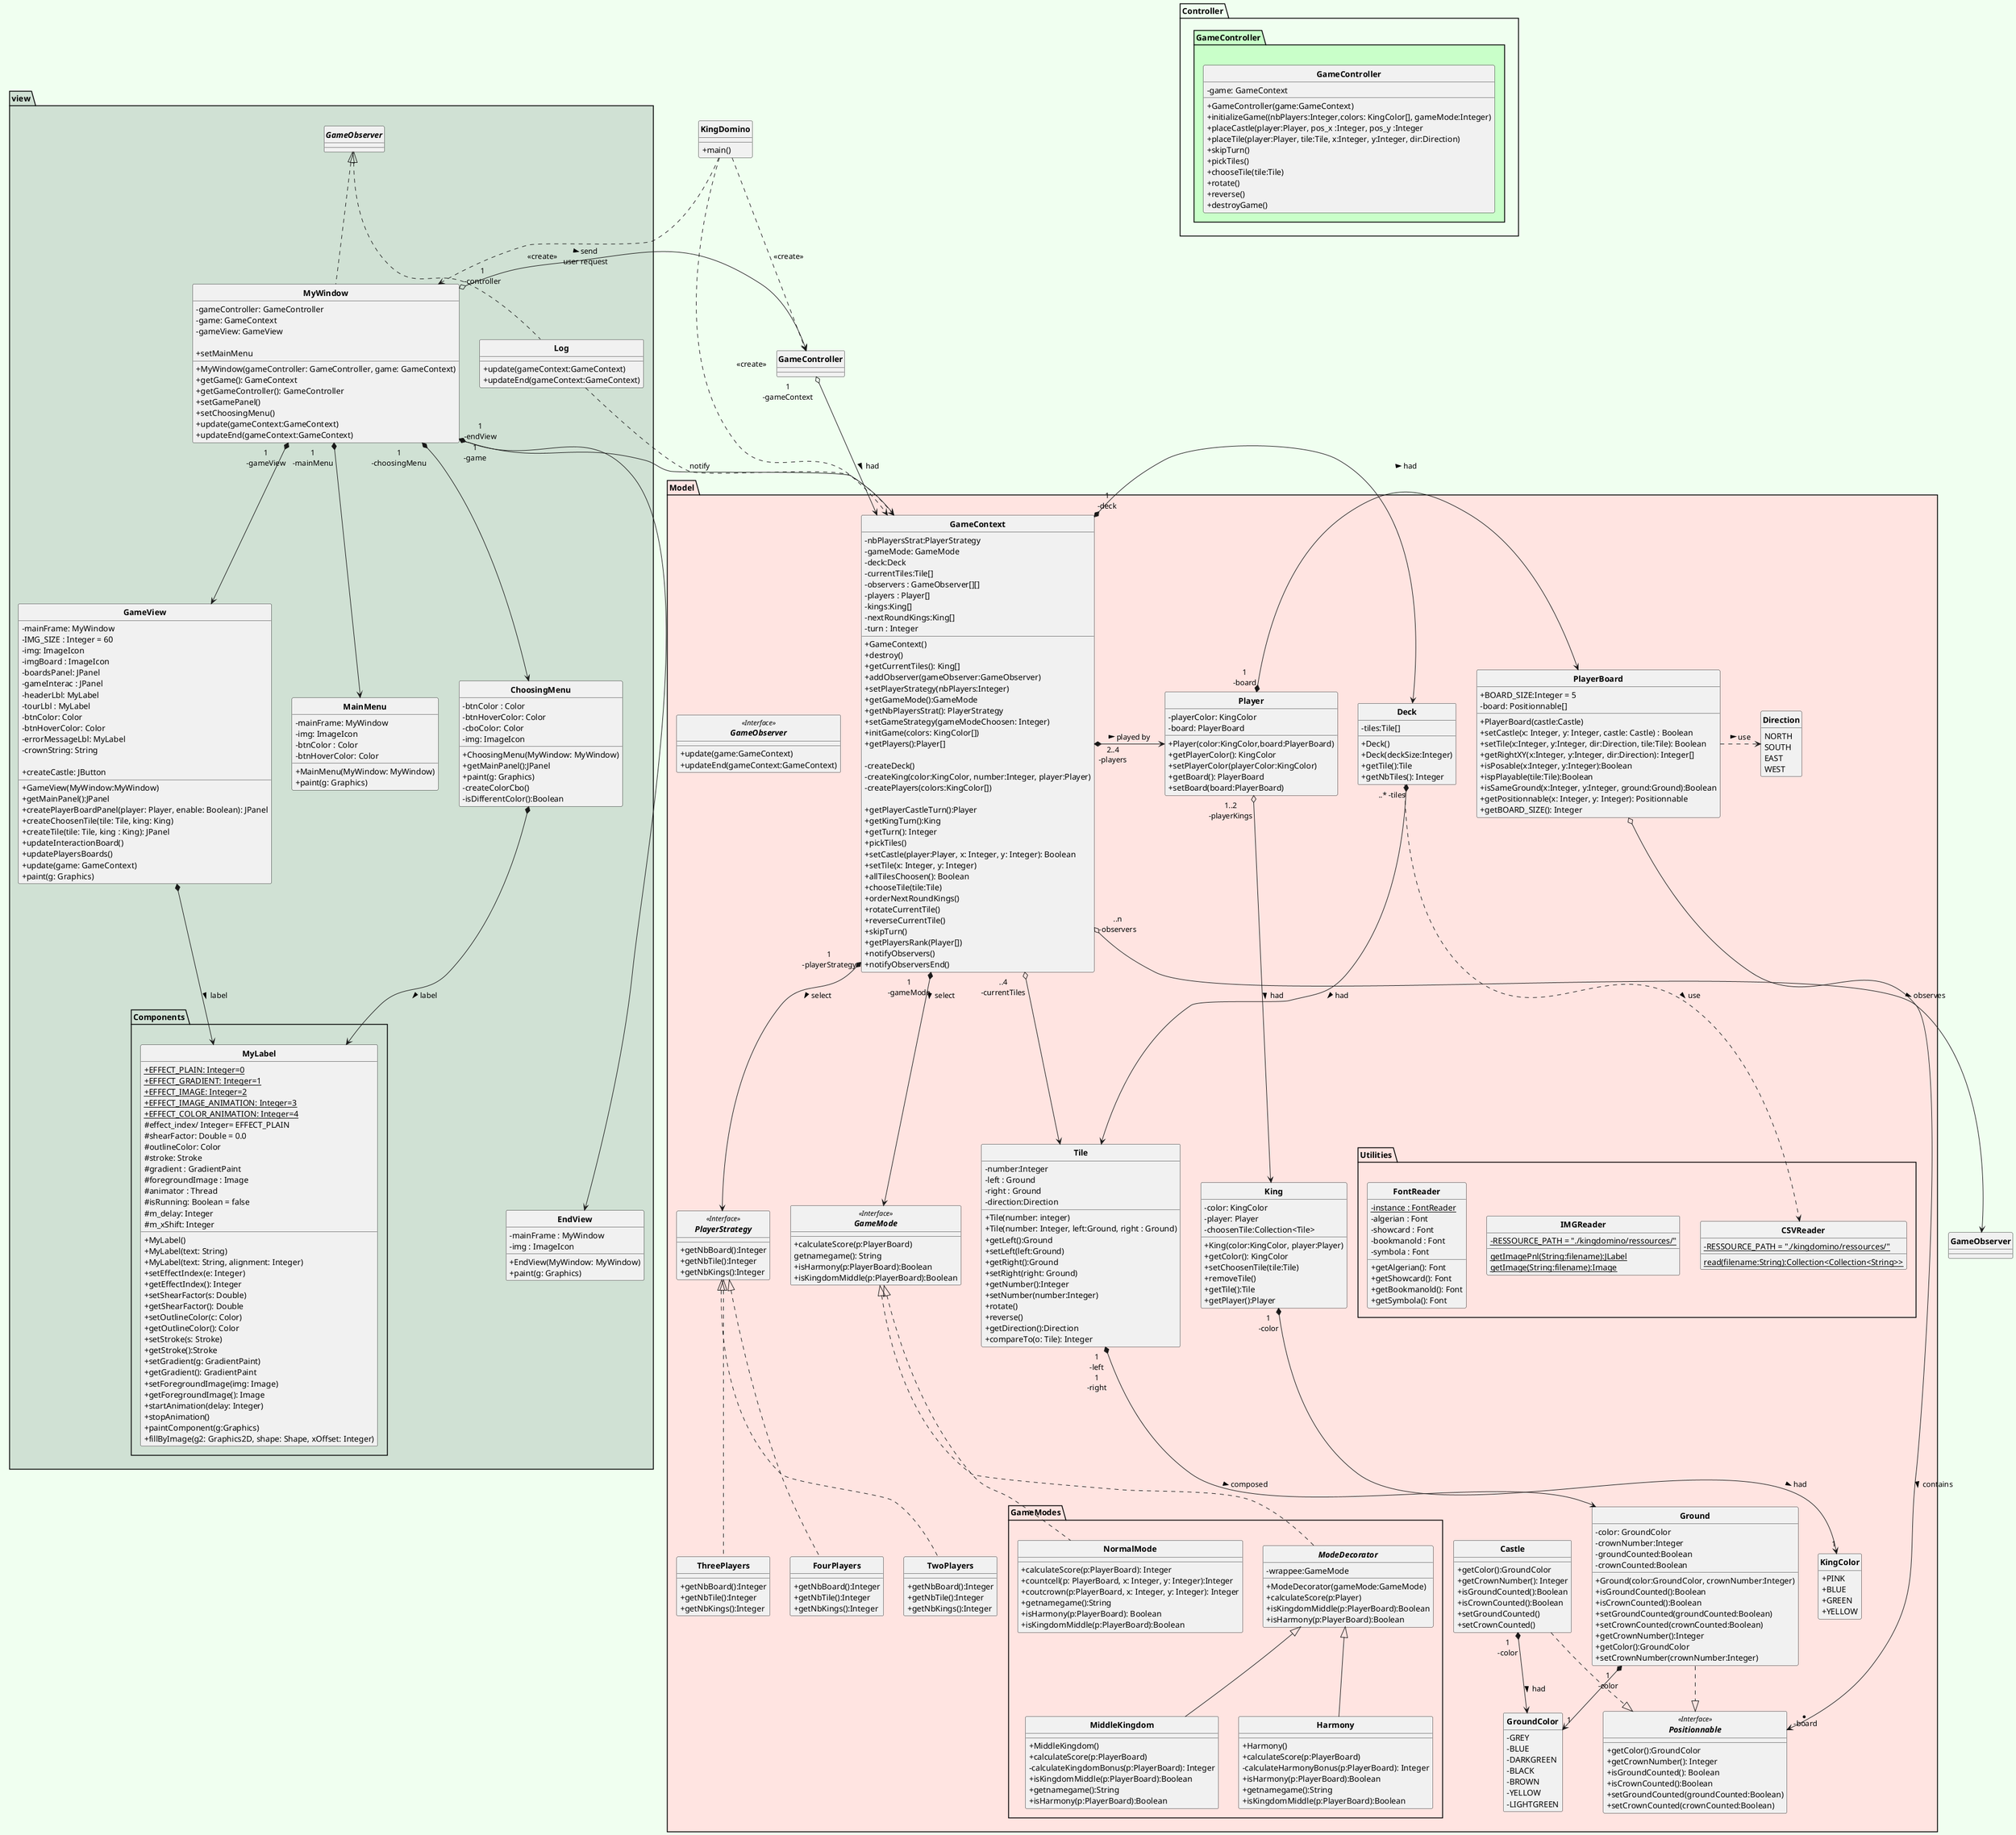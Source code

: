 @startuml
'skinparam style strictuml
skinparam style strictuml
skinparam classAttributeIconSize 0
skinparam classFontStyle Bold
hide enum methods
skinparam BackgroundColor HoneyDew

'class main qui va executer le jeu
class KingDomino{
+main()
}


package Controller{
'package CONTROLLER
package GameController #technology{
    ' plateau de jeu
    class GameController{
        -game: GameContext
        +GameController(game:GameContext)
        +initializeGame((nbPlayers:Integer,colors: KingColor[], gameMode:Integer)
        +placeCastle(player:Player, pos_x :Integer, pos_y :Integer
        +placeTile(player:Player, tile:Tile, x:Integer, y:Integer, dir:Direction)
        +skipTurn()
        +pickTiles()
        +chooseTile(tile:Tile)
        +rotate()
        +reverse()
        +destroyGame()

    }
}

}


package Model #mistyrose{
    'interface players
    interface PlayerStrategy <<Interface>>{
        + getNbBoard():Integer
        + getNbTile():Integer
        + getNbKings():Integer
    }
    class TwoPlayers implements PlayerStrategy{
        + getNbBoard():Integer
        + getNbTile():Integer
        + getNbKings():Integer
    }

    class ThreePlayers implements PlayerStrategy{
        + getNbBoard():Integer
        + getNbTile():Integer
        + getNbKings():Integer
    }

   class FourPlayers implements PlayerStrategy{
        + getNbBoard():Integer
        + getNbTile():Integer
        + getNbKings():Integer
   }



    class Deck{
        -tiles:Tile[]
        +Deck()
        +Deck(deckSize:Integer)
        +getTile():Tile
        +getNbTiles(): Integer
    }


    'tuiles numéroté
    class Tile {
        -number:Integer
        -left : Ground
        -right : Ground
        -direction:Direction
        +Tile(number: integer)
        +Tile(number: Integer, left:Ground, right : Ground)
        +getLeft():Ground
        +setLeft(left:Ground)
        +getRight():Ground
        +setRight(right: Ground)
        +getNumber():Integer
        +setNumber(number:Integer)
        +rotate()
        +reverse()
        +getDirection():Direction
        +compareTo(o: Tile): Integer

    }
    'coté de la tuile (droite ou gauche)
    class Ground{
        -color: GroundColor
        -crownNumber:Integer
        -groundCounted:Boolean
        -crownCounted:Boolean
        +Ground(color:GroundColor, crownNumber:Integer)
        +isGroundCounted():Boolean
        +isCrownCounted():Boolean
        +setGroundCounted(groundCounted:Boolean)
        +setCrownCounted(crownCounted:Boolean)
        +getCrownNumber():Integer
        +getColor():GroundColor
        +setCrownNumber(crownNumber:Integer)
    }
    'couleur des cotés de la tuile
    enum GroundColor{
    -GREY
    -BLUE
    -DARKGREEN
    -BLACK
    -BROWN
    -YELLOW
    -LIGHTGREEN
    +{static}+getColor(String:color):GroundColor
    }
    'strategy permettant de pouvoir choisir le jeu qu'on veut
    interface GameMode <<Interface>>{
        +calculateScore(p:PlayerBoard)
        getnamegame(): String
        +isHarmony(p:PlayerBoard):Boolean
        +isKingdomMiddle(p:PlayerBoard):Boolean
    }
    'contexte du jeu
    class GameContext{
        -nbPlayersStrat:PlayerStrategy
        -gameMode: GameMode
        -deck:Deck
        -currentTiles:Tile[]
        -observers : GameObserver[][]
        -players : Player[]
        -kings:King[]
        -nextRoundKings:King[]
        -turn : Integer

        +GameContext()
        +destroy()
        +getCurrentTiles(): King[]
        +addObserver(gameObserver:GameObserver)
        +setPlayerStrategy(nbPlayers:Integer)
        +getGameMode():GameMode
        +getNbPlayersStrat(): PlayerStrategy
        +setGameStrategy(gameModeChoosen: Integer)
        +initGame(colors: KingColor[])
        +getPlayers():Player[]

        -createDeck()
        -createKing(color:KingColor, number:Integer, player:Player)
        -createPlayers(colors:KingColor[])

        +getPlayerCastleTurn():Player
        +getKingTurn():King
        +getTurn(): Integer
        +pickTiles()
        +setCastle(player:Player, x: Integer, y: Integer): Boolean
        +setTile(x: Integer, y: Integer)
        +allTilesChoosen(): Boolean
        +chooseTile(tile:Tile)
        +orderNextRoundKings()
        +rotateCurrentTile()
        +reverseCurrentTile()
        +skipTurn()
        +getPlayersRank(Player[])
        +notifyObservers()
        +notifyObserversEnd()
    }

    package GameModes{

            class NormalMode {
                +calculateScore(p:PlayerBoard): Integer
                +countcell(p: PlayerBoard, x: Integer, y: Integer):Integer
                +coutcrown(p:PlayerBoard, x: Integer, y: Integer): Integer
                +getnamegame():String
                +isHarmony(p:PlayerBoard): Boolean
                +isKingdomMiddle(p:PlayerBoard):Boolean
            }
            abstract class ModeDecorator{
                -wrappee:GameMode
                +ModeDecorator(gameMode:GameMode)
                +calculateScore(p:Player)
                +isKingdomMiddle(p:PlayerBoard):Boolean
                +isHarmony(p:PlayerBoard):Boolean
            }

            class MiddleKingdom extends ModeDecorator {
                +MiddleKingdom()
                +calculateScore(p:PlayerBoard)
                -calculateKingdomBonus(p:PlayerBoard): Integer
                +isKingdomMiddle(p:PlayerBoard):Boolean
                +getnamegame():String
                +isHarmony(p:PlayerBoard):Boolean
            }

            'class harmonie
            class Harmony extends ModeDecorator {
            +Harmony()
            +calculateScore(p:PlayerBoard)
            -calculateHarmonyBonus(p:PlayerBoard): Integer
            +isHarmony(p:PlayerBoard):Boolean
            +getnamegame():String
            +isKingdomMiddle(p:PlayerBoard):Boolean
            }
    }
    'interface observer qui va permettre de notifier les changements
    interface GameObserver <<Interface>>{
        +update(game:GameContext)
        +updateEnd(gameContext:GameContext)
    }



    class PlayerBoard{
        +BOARD_SIZE:Integer = 5
        -board: Positionnable[]
        +PlayerBoard(castle:Castle)
        +setCastle(x: Integer, y: Integer, castle: Castle) : Boolean
        +setTile(x:Integer, y:Integer, dir:Direction, tile:Tile): Boolean
        +getRightXY(x:Integer, y:Integer, dir:Direction): Integer[]
        +isPosable(x:Integer, y:Integer):Boolean
        +ispPlayable(tile:Tile):Boolean
        +isSameGround(x:Integer, y:Integer, ground:Ground):Boolean
        +getPositionnable(x: Integer, y: Integer): Positionnable
        +getBOARD_SIZE(): Integer
    }
    interface Positionnable <<Interface>>{
        +getColor():GroundColor
        +getCrownNumber(): Integer
        +isGroundCounted(): Boolean
        +isCrownCounted():Boolean
        +setGroundCounted(groundCounted:Boolean)
        +setCrownCounted(crownCounted:Boolean)
    }

    enum Direction{
        NORTH
        SOUTH
        EAST
        WEST
    }

    'joueur
    class Player{
        -playerColor: KingColor
        -board: PlayerBoard

        +Player(color:KingColor,board:PlayerBoard)
        +getPlayerColor(): KingColor
        +setPlayerColor(playerColor:KingColor)
        +getBoard(): PlayerBoard
        +setBoard(board:PlayerBoard)

    }

    'roi
    class King{
        -color: KingColor
        -player: Player
        -choosenTile:Collection<Tile>
        +King(color:KingColor, player:Player)
        +getColor(): KingColor
        +setChoosenTile(tile:Tile)
        +removeTile()
        +getTile():Tile
        +getPlayer():Player
    }
    'class chateau
    class Castle{
        +getColor():GroundColor
        +getCrownNumber(): Integer
        +isGroundCounted():Boolean
        +isCrownCounted():Boolean
        +setGroundCounted()
        +setCrownCounted()

    }

    'couleur du roi et du chateau
    enum KingColor{
    +PINK
    +BLUE
    +GREEN
    +YELLOW
    {static}+getColor(color:KingColor):Color
    }
    package Utilities{
        class CSVReader{
            {static} - RESSOURCE_PATH = "./kingdomino/ressources/"
            {static} read(filename:String):Collection<Collection<String>>
        }

        class IMGReader{
            {static} - RESSOURCE_PATH = "./kingdomino/ressources/"
            {static} getImagePnl(String:filename):JLabel
            {static} getImage(String:filename):Image
        }
        class FontReader{
            {static} - instance : FontReader
            -algerian : Font
            -showcard : Font
            -bookmanold : Font
            - symbola : Font

            +getAlgerian(): Font
            +getShowcard(): Font
            +getBookmanold(): Font
            +getSymbola(): Font
        }
    }
}

'package VIEW
package view #D0E1D4{
    'application du jeu (design avec Swing)
    class MyWindow implements GameObserver{
        -gameController: GameController
        -game: GameContext
        -gameView: GameView

        +MyWindow(gameController: GameController, game: GameContext)
        +getGame(): GameContext
        +getGameController(): GameController
        +setGamePanel()
        +setChoosingMenu()
        +setMainMenu

        +update(gameContext:GameContext)
        +updateEnd(gameContext:GameContext)
    }

    class MainMenu{
        -mainFrame: MyWindow
        -img: ImageIcon
        -btnColor : Color
        -btnHoverColor: Color

        +MainMenu(MyWindow: MyWindow)
        +paint(g: Graphics)
    }

    class ChoosingMenu{
         -btnColor : Color
         -btnHoverColor: Color
         -cboColor: Color
         - img: ImageIcon

         +ChoosingMenu(MyWindow: MyWindow)
         +getMainPanel():JPanel
         +paint(g: Graphics)
         -createColorCbo()
         -isDifferentColor():Boolean

        }

    class GameView{
        -mainFrame: MyWindow
        - IMG_SIZE : Integer = 60
        -img: ImageIcon
        -imgBoard : ImageIcon
        -boardsPanel: JPanel
        - gameInterac : JPanel
        -headerLbl: MyLabel
        -tourLbl : MyLabel
        -btnColor: Color
        - btnHoverColor: Color
        -errorMessageLbl: MyLabel
        -crownString: String

        +GameView(MyWindow:MyWindow)
        +getMainPanel():JPanel
        +createPlayerBoardPanel(player: Player, enable: Boolean): JPanel
        +createChoosenTile(tile: Tile, king: King)
        +createTile(tile: Tile, king : King): JPanel
        +createCastle: JButton
        +updateInteractionBoard()
        +updatePlayersBoards()
        +update(game: GameContext)
        +paint(g: Graphics)
        }

    class EndView{
        -mainFrame : MyWindow
        -img : ImageIcon

        +EndView(MyWindow: MyWindow)
        +paint(g: Graphics)

    }
    class Log implements GameObserver{
        +update(gameContext:GameContext)
        +updateEnd(gameContext:GameContext)
    }
    package Components{
        class MyLabel{
        {static}+EFFECT_PLAIN: Integer=0
        {static}+EFFECT_GRADIENT: Integer=1
        {static}+EFFECT_IMAGE: Integer=2
        {static}+EFFECT_IMAGE_ANIMATION: Integer=3
        {static}+EFFECT_COLOR_ANIMATION: Integer=4
        #effect_index/ Integer= EFFECT_PLAIN
        #shearFactor: Double = 0.0
        #outlineColor: Color
        #stroke: Stroke
        #gradient : GradientPaint
        #foregroundImage : Image
        #animator : Thread
        #isRunning: Boolean = false
        #m_delay: Integer
        #m_xShift: Integer

        +MyLabel()
        +MyLabel(text: String)
        +MyLabel(text: String, alignment: Integer)
        +setEffectIndex(e: Integer)
        +getEffectIndex(): Integer
        +setShearFactor(s: Double)
        +getShearFactor(): Double
        +setOutlineColor(c: Color)
        +getOutlineColor(): Color
        +setStroke(s: Stroke)
        +getStroke():Stroke
        +setGradient(g: GradientPaint)
        +getGradient(): GradientPaint
        +setForegroundImage(img: Image)
        +getForegroundImage(): Image
        +startAnimation(delay: Integer)
        +stopAnimation()
        +paintComponent(g:Graphics)
        +fillByImage(g2: Graphics2D, shape: Shape, xOffset: Integer)

        'liaison avec GameView
        'ChoosingMenu
        }
    }


}




Ground ..|> Positionnable
Castle ..|> Positionnable
PlayerBoard o-> "* \n -board"  Positionnable : > contains

Deck ..> CSVReader :  > use
Ground "1\n-color"*-->"1"GroundColor
Tile *-->Ground : "1\n-left\n1\n-right" > composed

'A SUPP
Deck "..* -tiles" *-> Tile : > had




GameContext "..4\n-currentTiles" o--> Tile
GameContext "1\n-deck" *-r-> Deck
GameContext *--> GameMode  : "1\n-gameMode" > select
GameContext *--> PlayerStrategy : "1\n-playerStrategy" > select
GameContext *-> Player : "2..4\n-players" > played by


'BoardGame  *-> Player : "2..4\n-players" > played by
GameController o--> GameContext : "1\n-gameContext" > had


Player *-> PlayerBoard : "1\n-board" > had
Player  o--> King : "1..2\n-playerKings" > had

PlayerBoard .> Direction : > use


'Implements de GameMode
'Harmony .u.|> GameMode
'MiddleKingdom .u.|> GameMode
ModeDecorator .u.|> GameMode
NormalMode .u.|> GameMode

King"1\n-color"*-->"1" KingColor: > had


Castle"1\n-color"*-->GroundColor : > had

MyWindow "1\n-mainMenu" *--> MainMenu
MyWindow "1\n-choosingMenu" *--> ChoosingMenu
MyWindow "1\n-gameView" *--> GameView
MyWindow "1\n-endView" *---> EndView

KingDomino..> GameController : <<create>>
'KingDomino.> PlayerStrategy : <<use>>
'KingDomino..> GameMode : <<use>>
KingDomino ..>MyWindow : <<create>>
KingDomino ..>GameContext : <<create>>
MyWindow "1\n-controller" o-> GameController : > send \nuser request
MyWindow "1\n-game" o-> GameContext
GameContext "..n\n-observers" o-->GameObserver : > observes
GameView*->MyLabel : > label
ChoosingMenu*-->MyLabel : > label

Log .> GameContext : "notify"
@enduml